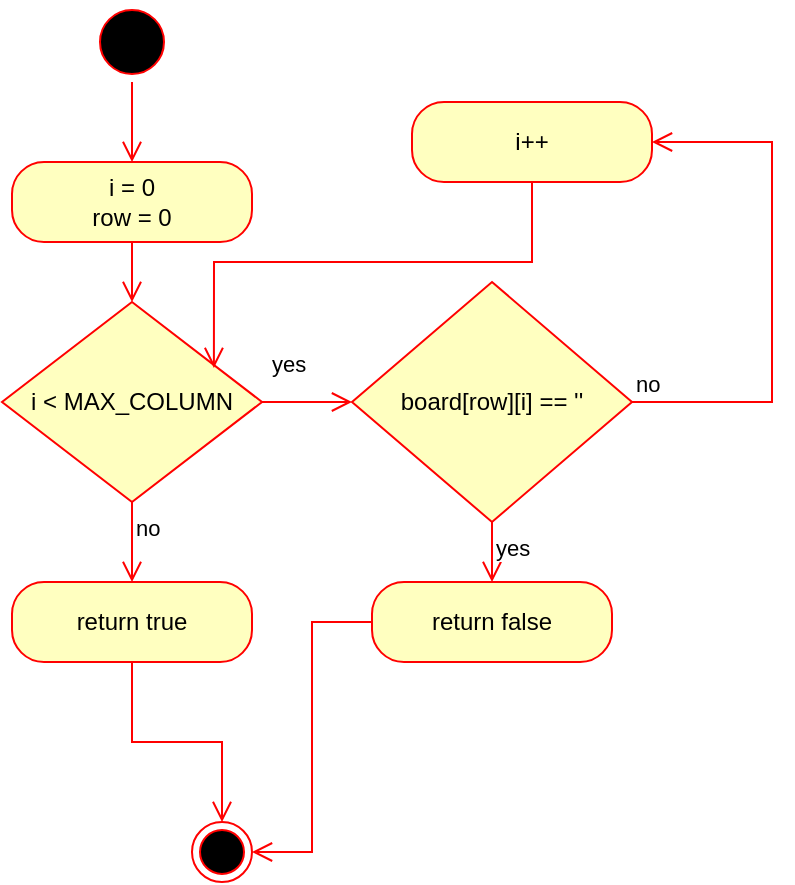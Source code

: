 <mxfile version="16.5.6" type="device"><diagram id="PrFKFNPAdNV_xr4r0V6c" name="Page-1"><mxGraphModel dx="780" dy="1112" grid="1" gridSize="10" guides="1" tooltips="1" connect="1" arrows="1" fold="1" page="1" pageScale="1" pageWidth="850" pageHeight="1100" math="0" shadow="0"><root><mxCell id="0"/><mxCell id="1" parent="0"/><mxCell id="jdHsuFM6hwDuCuhJMCe8-1" value="" style="ellipse;html=1;shape=startState;fillColor=#000000;strokeColor=#ff0000;" parent="1" vertex="1"><mxGeometry x="280" y="160" width="40" height="40" as="geometry"/></mxCell><mxCell id="jdHsuFM6hwDuCuhJMCe8-2" value="" style="edgeStyle=orthogonalEdgeStyle;html=1;verticalAlign=bottom;endArrow=open;endSize=8;strokeColor=#ff0000;rounded=0;" parent="1" source="jdHsuFM6hwDuCuhJMCe8-1" edge="1"><mxGeometry relative="1" as="geometry"><mxPoint x="300" y="240" as="targetPoint"/></mxGeometry></mxCell><mxCell id="jdHsuFM6hwDuCuhJMCe8-3" value="i = 0&lt;br&gt;row = 0" style="rounded=1;whiteSpace=wrap;html=1;arcSize=40;fontColor=#000000;fillColor=#ffffc0;strokeColor=#ff0000;" parent="1" vertex="1"><mxGeometry x="240" y="240" width="120" height="40" as="geometry"/></mxCell><mxCell id="jdHsuFM6hwDuCuhJMCe8-4" value="" style="edgeStyle=orthogonalEdgeStyle;html=1;verticalAlign=bottom;endArrow=open;endSize=8;strokeColor=#ff0000;rounded=0;" parent="1" source="jdHsuFM6hwDuCuhJMCe8-3" edge="1"><mxGeometry relative="1" as="geometry"><mxPoint x="300" y="310" as="targetPoint"/></mxGeometry></mxCell><mxCell id="jdHsuFM6hwDuCuhJMCe8-5" value="i &amp;lt; MAX_COLUMN" style="rhombus;whiteSpace=wrap;html=1;fillColor=#ffffc0;strokeColor=#ff0000;" parent="1" vertex="1"><mxGeometry x="235" y="310" width="130" height="100" as="geometry"/></mxCell><mxCell id="jdHsuFM6hwDuCuhJMCe8-6" value="yes" style="edgeStyle=orthogonalEdgeStyle;html=1;align=left;verticalAlign=bottom;endArrow=open;endSize=8;strokeColor=#ff0000;rounded=0;" parent="1" source="jdHsuFM6hwDuCuhJMCe8-5" edge="1"><mxGeometry x="-0.895" y="10" relative="1" as="geometry"><mxPoint x="410" y="360" as="targetPoint"/><mxPoint as="offset"/></mxGeometry></mxCell><mxCell id="jdHsuFM6hwDuCuhJMCe8-7" value="no&lt;br&gt;" style="edgeStyle=orthogonalEdgeStyle;html=1;align=left;verticalAlign=top;endArrow=open;endSize=8;strokeColor=#ff0000;rounded=0;" parent="1" source="jdHsuFM6hwDuCuhJMCe8-5" edge="1"><mxGeometry x="-1" relative="1" as="geometry"><mxPoint x="300" y="450" as="targetPoint"/></mxGeometry></mxCell><mxCell id="jdHsuFM6hwDuCuhJMCe8-8" value="board[row][i] == ''" style="rhombus;whiteSpace=wrap;html=1;fillColor=#ffffc0;strokeColor=#ff0000;" parent="1" vertex="1"><mxGeometry x="410" y="300" width="140" height="120" as="geometry"/></mxCell><mxCell id="jdHsuFM6hwDuCuhJMCe8-9" value="no" style="edgeStyle=orthogonalEdgeStyle;html=1;align=left;verticalAlign=bottom;endArrow=open;endSize=8;strokeColor=#ff0000;rounded=0;entryX=1;entryY=0.5;entryDx=0;entryDy=0;" parent="1" source="jdHsuFM6hwDuCuhJMCe8-8" target="jdHsuFM6hwDuCuhJMCe8-14" edge="1"><mxGeometry x="-1" relative="1" as="geometry"><mxPoint x="590" y="290" as="targetPoint"/><Array as="points"><mxPoint x="620" y="360"/><mxPoint x="620" y="230"/></Array></mxGeometry></mxCell><mxCell id="jdHsuFM6hwDuCuhJMCe8-10" value="yes" style="edgeStyle=orthogonalEdgeStyle;html=1;align=left;verticalAlign=top;endArrow=open;endSize=8;strokeColor=#ff0000;rounded=0;" parent="1" source="jdHsuFM6hwDuCuhJMCe8-8" edge="1"><mxGeometry x="-1" relative="1" as="geometry"><mxPoint x="480" y="450" as="targetPoint"/></mxGeometry></mxCell><mxCell id="jdHsuFM6hwDuCuhJMCe8-11" value="return false" style="rounded=1;whiteSpace=wrap;html=1;arcSize=40;fontColor=#000000;fillColor=#ffffc0;strokeColor=#ff0000;" parent="1" vertex="1"><mxGeometry x="420" y="450" width="120" height="40" as="geometry"/></mxCell><mxCell id="jdHsuFM6hwDuCuhJMCe8-12" value="" style="edgeStyle=orthogonalEdgeStyle;html=1;verticalAlign=bottom;endArrow=open;endSize=8;strokeColor=#ff0000;rounded=0;entryX=1;entryY=0.5;entryDx=0;entryDy=0;" parent="1" source="jdHsuFM6hwDuCuhJMCe8-11" target="jdHsuFM6hwDuCuhJMCe8-18" edge="1"><mxGeometry relative="1" as="geometry"><mxPoint x="480" y="520" as="targetPoint"/></mxGeometry></mxCell><mxCell id="jdHsuFM6hwDuCuhJMCe8-14" value="i++" style="rounded=1;whiteSpace=wrap;html=1;arcSize=40;fontColor=#000000;fillColor=#ffffc0;strokeColor=#ff0000;" parent="1" vertex="1"><mxGeometry x="440" y="210" width="120" height="40" as="geometry"/></mxCell><mxCell id="jdHsuFM6hwDuCuhJMCe8-15" value="" style="edgeStyle=orthogonalEdgeStyle;html=1;verticalAlign=bottom;endArrow=open;endSize=8;strokeColor=#ff0000;rounded=0;entryX=0.815;entryY=0.33;entryDx=0;entryDy=0;entryPerimeter=0;" parent="1" source="jdHsuFM6hwDuCuhJMCe8-14" target="jdHsuFM6hwDuCuhJMCe8-5" edge="1"><mxGeometry relative="1" as="geometry"><mxPoint x="500" y="340" as="targetPoint"/><Array as="points"><mxPoint x="500" y="290"/><mxPoint x="341" y="290"/></Array></mxGeometry></mxCell><mxCell id="jdHsuFM6hwDuCuhJMCe8-16" value="return true" style="rounded=1;whiteSpace=wrap;html=1;arcSize=40;fontColor=#000000;fillColor=#ffffc0;strokeColor=#ff0000;" parent="1" vertex="1"><mxGeometry x="240" y="450" width="120" height="40" as="geometry"/></mxCell><mxCell id="jdHsuFM6hwDuCuhJMCe8-17" value="" style="edgeStyle=orthogonalEdgeStyle;html=1;verticalAlign=bottom;endArrow=open;endSize=8;strokeColor=#ff0000;rounded=0;" parent="1" source="jdHsuFM6hwDuCuhJMCe8-16" target="jdHsuFM6hwDuCuhJMCe8-18" edge="1"><mxGeometry relative="1" as="geometry"><mxPoint x="300" y="520" as="targetPoint"/></mxGeometry></mxCell><mxCell id="jdHsuFM6hwDuCuhJMCe8-18" value="" style="ellipse;html=1;shape=endState;fillColor=#000000;strokeColor=#ff0000;" parent="1" vertex="1"><mxGeometry x="330" y="570" width="30" height="30" as="geometry"/></mxCell></root></mxGraphModel></diagram></mxfile>